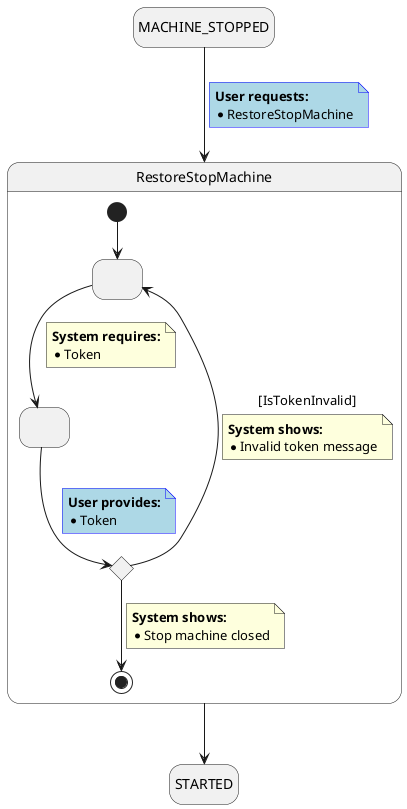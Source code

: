 ﻿@startuml RestoreStopMachine Use Case Detail
hide empty description

MACHINE_STOPPED --> RestoreStopMachine
    note on link #LightBlue;line:blue;
        **User requests:**
        * RestoreStopMachine
    end note
    
state RestoreStopMachine {
    state S1 as " "
    state S2 as " "
    state IF1 <<choice>>
    
    [*] --> S1
        
    S1 --> S2
        note on link
            **System requires:**
            * Token
        end note
        
    S2 --> IF1
        note on link #LightBlue;line:blue;
            **User provides:**
            * Token
        end note
        
    IF1 --> [*]
        note on link
            **System shows:**
            * Stop machine closed
        end note
    IF1 --> S1 : [IsTokenInvalid]
        note on link
            **System shows:**
            * Invalid token message
        end note
}
RestoreStopMachine  --> STARTED
@enduml